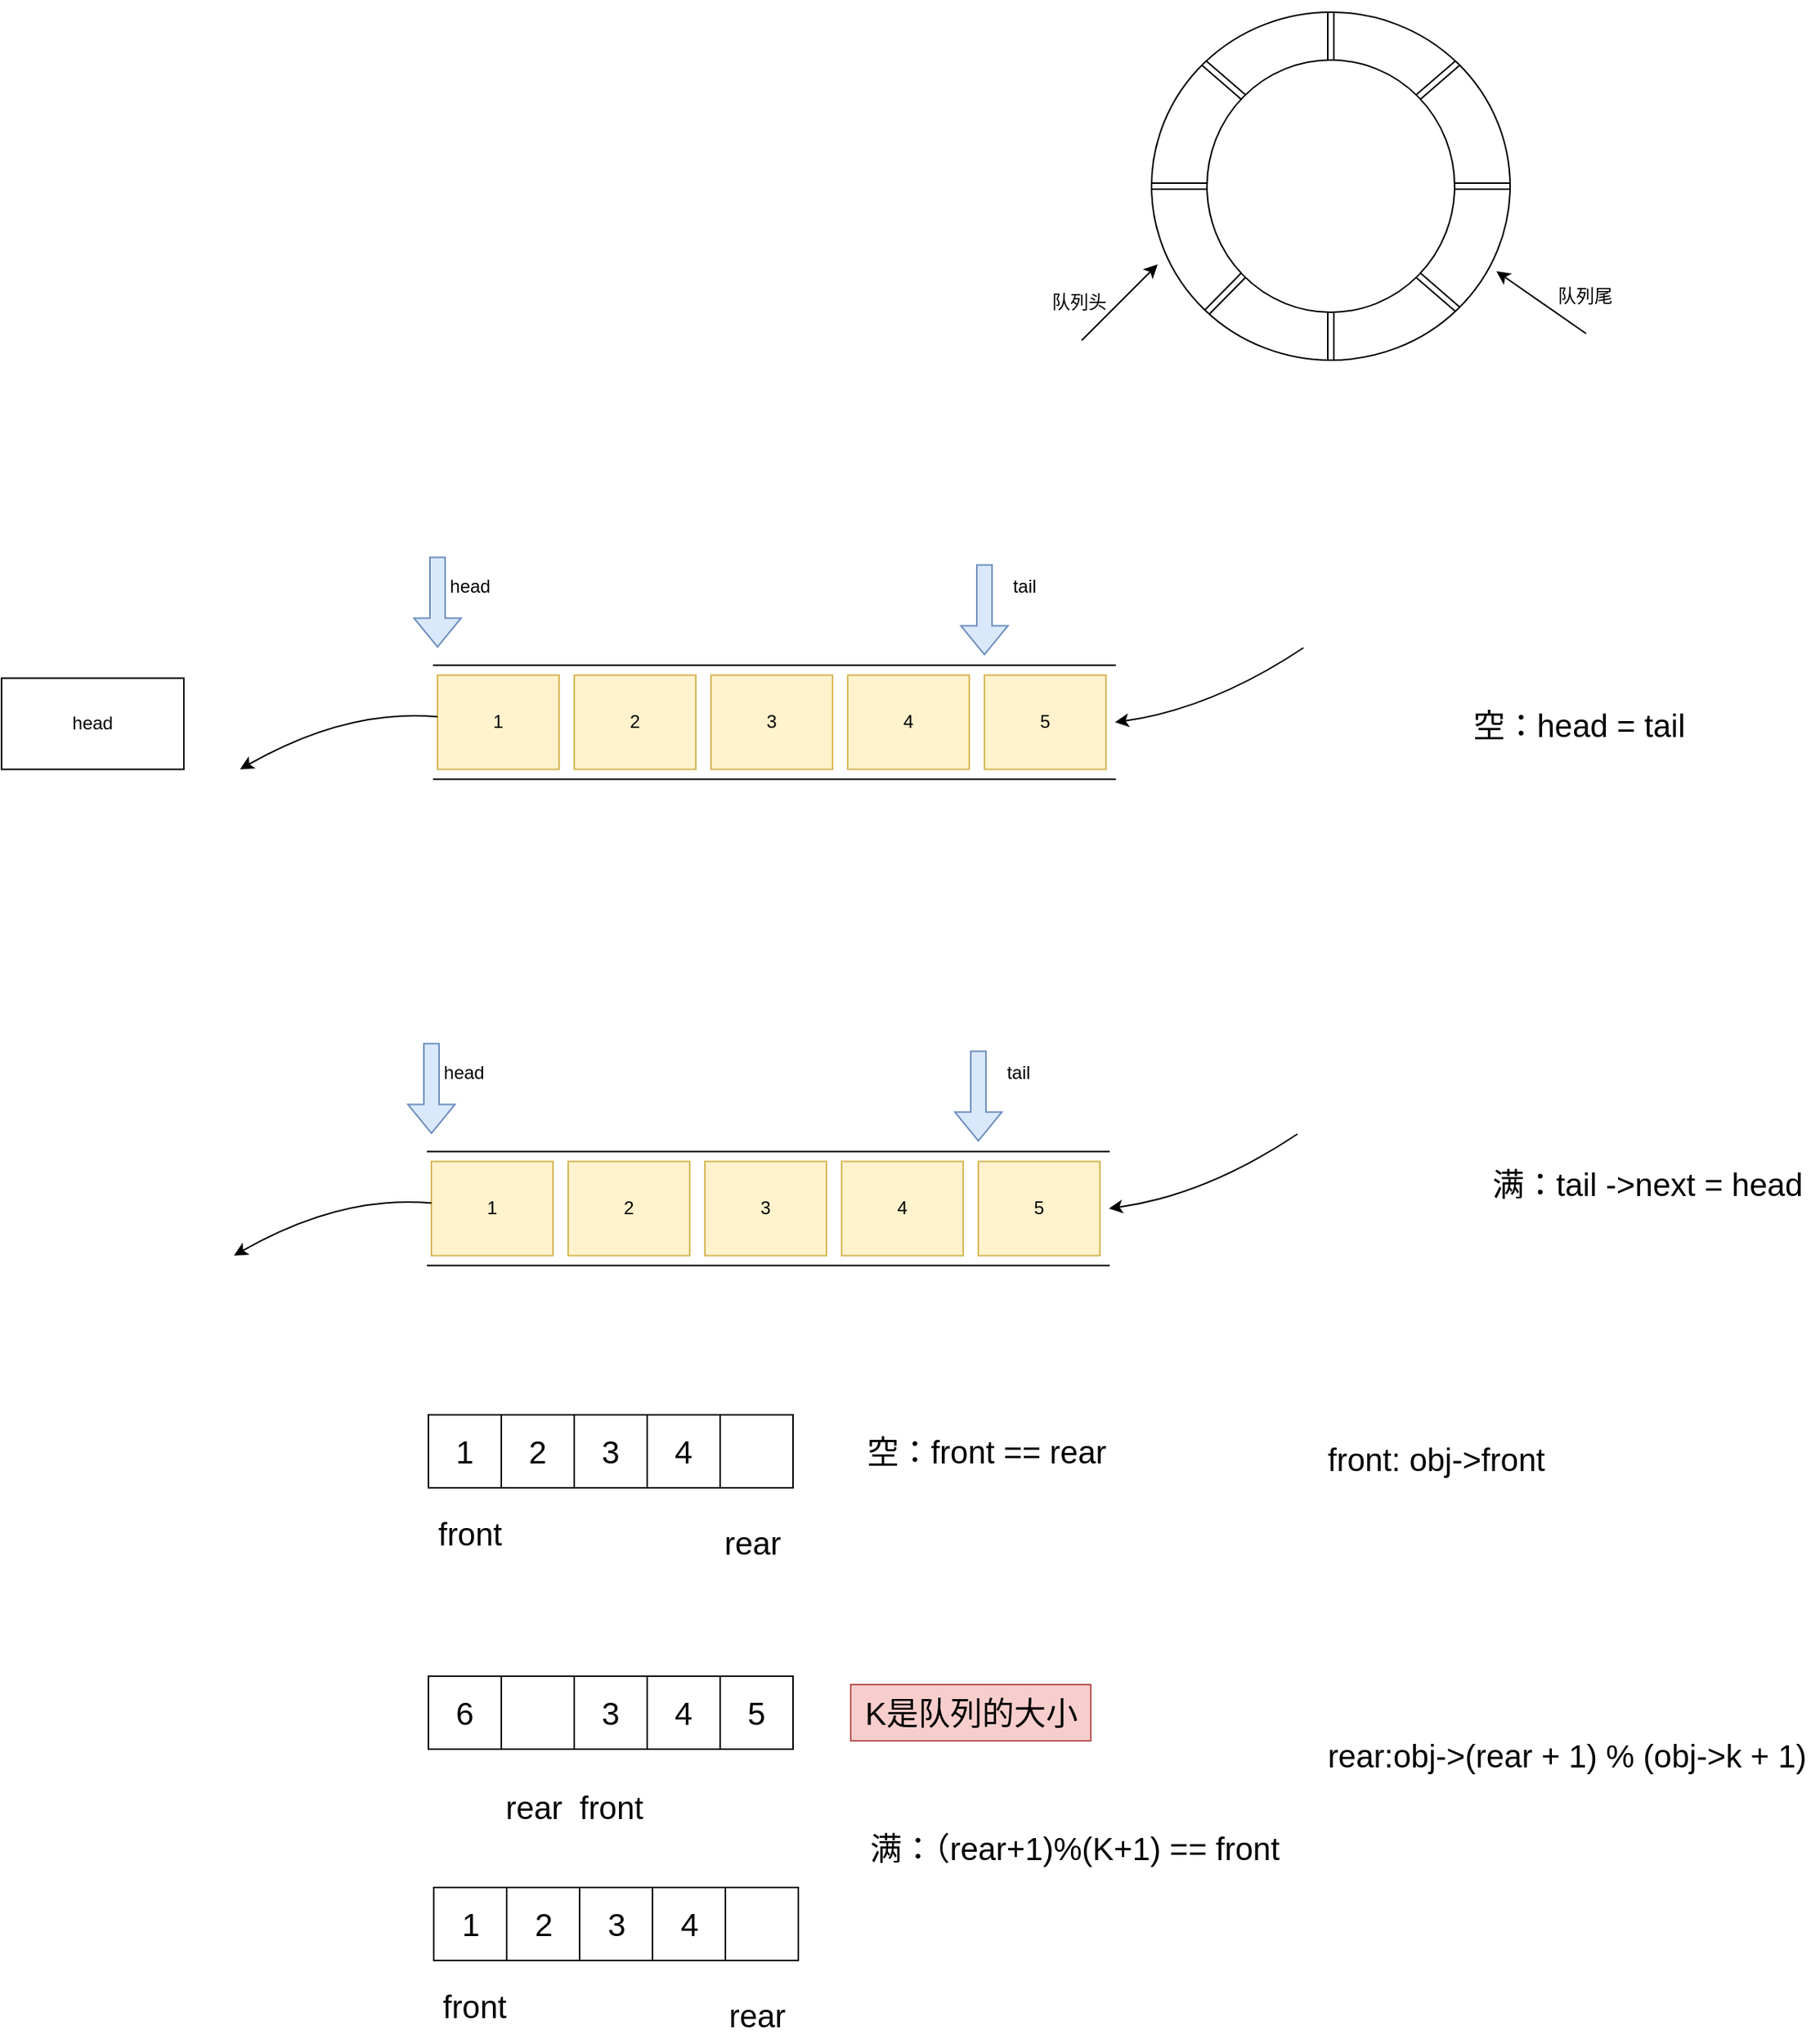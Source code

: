 <mxfile version="20.8.16" type="device"><diagram name="第 1 页" id="k7tfCz669HOQP3L-zfQ9"><mxGraphModel dx="2193" dy="829" grid="0" gridSize="10" guides="1" tooltips="1" connect="1" arrows="1" fold="1" page="0" pageScale="1" pageWidth="827" pageHeight="1169" math="0" shadow="0"><root><mxCell id="0"/><mxCell id="1" parent="0"/><mxCell id="7vmoVjz2YTnGpRua1lFu-4" style="edgeStyle=orthogonalEdgeStyle;rounded=0;orthogonalLoop=1;jettySize=auto;html=1;exitX=0.5;exitY=0;exitDx=0;exitDy=0;entryX=0.5;entryY=0;entryDx=0;entryDy=0;" edge="1" parent="1" source="7vmoVjz2YTnGpRua1lFu-1" target="7vmoVjz2YTnGpRua1lFu-2"><mxGeometry relative="1" as="geometry"/></mxCell><mxCell id="7vmoVjz2YTnGpRua1lFu-5" style="edgeStyle=orthogonalEdgeStyle;rounded=0;orthogonalLoop=1;jettySize=auto;html=1;exitX=0.5;exitY=0;exitDx=0;exitDy=0;entryX=0.5;entryY=0;entryDx=0;entryDy=0;" edge="1" parent="1" source="7vmoVjz2YTnGpRua1lFu-1" target="7vmoVjz2YTnGpRua1lFu-2"><mxGeometry relative="1" as="geometry"/></mxCell><mxCell id="7vmoVjz2YTnGpRua1lFu-1" value="" style="ellipse;whiteSpace=wrap;html=1;" vertex="1" parent="1"><mxGeometry x="241" y="100" width="236" height="229" as="geometry"/></mxCell><mxCell id="7vmoVjz2YTnGpRua1lFu-2" value="" style="ellipse;whiteSpace=wrap;html=1;" vertex="1" parent="1"><mxGeometry x="277.5" y="131.5" width="163" height="166" as="geometry"/></mxCell><mxCell id="7vmoVjz2YTnGpRua1lFu-8" style="edgeStyle=none;rounded=0;orthogonalLoop=1;jettySize=auto;html=1;exitX=0.5;exitY=0;exitDx=0;exitDy=0;" edge="1" parent="1" source="7vmoVjz2YTnGpRua1lFu-1" target="7vmoVjz2YTnGpRua1lFu-1"><mxGeometry relative="1" as="geometry"/></mxCell><mxCell id="7vmoVjz2YTnGpRua1lFu-9" style="edgeStyle=none;rounded=0;orthogonalLoop=1;jettySize=auto;html=1;exitX=0.5;exitY=0;exitDx=0;exitDy=0;" edge="1" parent="1" source="7vmoVjz2YTnGpRua1lFu-1" target="7vmoVjz2YTnGpRua1lFu-1"><mxGeometry relative="1" as="geometry"/></mxCell><mxCell id="7vmoVjz2YTnGpRua1lFu-10" style="edgeStyle=none;rounded=0;orthogonalLoop=1;jettySize=auto;html=1;exitX=0.5;exitY=0;exitDx=0;exitDy=0;" edge="1" parent="1" source="7vmoVjz2YTnGpRua1lFu-1" target="7vmoVjz2YTnGpRua1lFu-1"><mxGeometry relative="1" as="geometry"/></mxCell><mxCell id="7vmoVjz2YTnGpRua1lFu-11" style="edgeStyle=none;rounded=0;orthogonalLoop=1;jettySize=auto;html=1;exitX=0.5;exitY=0;exitDx=0;exitDy=0;" edge="1" parent="1" source="7vmoVjz2YTnGpRua1lFu-1" target="7vmoVjz2YTnGpRua1lFu-1"><mxGeometry relative="1" as="geometry"/></mxCell><mxCell id="7vmoVjz2YTnGpRua1lFu-12" style="edgeStyle=none;rounded=0;orthogonalLoop=1;jettySize=auto;html=1;exitX=0;exitY=0;exitDx=0;exitDy=0;" edge="1" parent="1" source="7vmoVjz2YTnGpRua1lFu-1" target="7vmoVjz2YTnGpRua1lFu-1"><mxGeometry relative="1" as="geometry"/></mxCell><mxCell id="7vmoVjz2YTnGpRua1lFu-13" style="edgeStyle=none;rounded=0;orthogonalLoop=1;jettySize=auto;html=1;exitX=0.5;exitY=0;exitDx=0;exitDy=0;" edge="1" parent="1" source="7vmoVjz2YTnGpRua1lFu-1" target="7vmoVjz2YTnGpRua1lFu-1"><mxGeometry relative="1" as="geometry"/></mxCell><mxCell id="7vmoVjz2YTnGpRua1lFu-7" style="rounded=0;orthogonalLoop=1;jettySize=auto;html=1;exitX=1;exitY=0;exitDx=0;exitDy=0;entryX=1;entryY=0;entryDx=0;entryDy=0;strokeColor=default;shape=link;" edge="1" parent="1" source="7vmoVjz2YTnGpRua1lFu-1" target="7vmoVjz2YTnGpRua1lFu-2"><mxGeometry relative="1" as="geometry"/></mxCell><mxCell id="7vmoVjz2YTnGpRua1lFu-14" style="edgeStyle=none;rounded=0;orthogonalLoop=1;jettySize=auto;html=1;exitX=0;exitY=0;exitDx=0;exitDy=0;shape=link;entryX=0;entryY=0;entryDx=0;entryDy=0;" edge="1" parent="1" source="7vmoVjz2YTnGpRua1lFu-1" target="7vmoVjz2YTnGpRua1lFu-2"><mxGeometry relative="1" as="geometry"><mxPoint x="301" y="153" as="targetPoint"/></mxGeometry></mxCell><mxCell id="7vmoVjz2YTnGpRua1lFu-6" style="edgeStyle=orthogonalEdgeStyle;rounded=0;orthogonalLoop=1;jettySize=auto;html=1;exitX=0.5;exitY=0;exitDx=0;exitDy=0;entryX=0.5;entryY=0;entryDx=0;entryDy=0;shape=link;" edge="1" parent="1" source="7vmoVjz2YTnGpRua1lFu-1" target="7vmoVjz2YTnGpRua1lFu-2"><mxGeometry relative="1" as="geometry"/></mxCell><mxCell id="7vmoVjz2YTnGpRua1lFu-15" style="edgeStyle=orthogonalEdgeStyle;shape=link;rounded=0;orthogonalLoop=1;jettySize=auto;html=1;exitX=0;exitY=0.5;exitDx=0;exitDy=0;entryX=0;entryY=0.5;entryDx=0;entryDy=0;strokeColor=default;" edge="1" parent="1" source="7vmoVjz2YTnGpRua1lFu-1" target="7vmoVjz2YTnGpRua1lFu-2"><mxGeometry relative="1" as="geometry"/></mxCell><mxCell id="7vmoVjz2YTnGpRua1lFu-20" style="edgeStyle=orthogonalEdgeStyle;shape=link;rounded=0;orthogonalLoop=1;jettySize=auto;html=1;exitX=0.5;exitY=1;exitDx=0;exitDy=0;entryX=0.5;entryY=1;entryDx=0;entryDy=0;strokeColor=default;" edge="1" parent="1" source="7vmoVjz2YTnGpRua1lFu-2" target="7vmoVjz2YTnGpRua1lFu-1"><mxGeometry relative="1" as="geometry"/></mxCell><mxCell id="7vmoVjz2YTnGpRua1lFu-21" style="edgeStyle=orthogonalEdgeStyle;shape=link;rounded=0;orthogonalLoop=1;jettySize=auto;html=1;exitX=1;exitY=0.5;exitDx=0;exitDy=0;entryX=1;entryY=0.5;entryDx=0;entryDy=0;strokeColor=default;" edge="1" parent="1" source="7vmoVjz2YTnGpRua1lFu-2" target="7vmoVjz2YTnGpRua1lFu-1"><mxGeometry relative="1" as="geometry"/></mxCell><mxCell id="7vmoVjz2YTnGpRua1lFu-24" style="shape=link;rounded=0;orthogonalLoop=1;jettySize=auto;html=1;exitX=1;exitY=1;exitDx=0;exitDy=0;entryX=1;entryY=1;entryDx=0;entryDy=0;strokeColor=default;" edge="1" parent="1" source="7vmoVjz2YTnGpRua1lFu-2" target="7vmoVjz2YTnGpRua1lFu-1"><mxGeometry relative="1" as="geometry"/></mxCell><mxCell id="7vmoVjz2YTnGpRua1lFu-25" style="edgeStyle=none;shape=link;rounded=0;orthogonalLoop=1;jettySize=auto;html=1;exitX=0;exitY=1;exitDx=0;exitDy=0;strokeColor=default;" edge="1" parent="1" source="7vmoVjz2YTnGpRua1lFu-2" target="7vmoVjz2YTnGpRua1lFu-1"><mxGeometry relative="1" as="geometry"/></mxCell><mxCell id="7vmoVjz2YTnGpRua1lFu-27" value="" style="endArrow=classic;html=1;rounded=0;strokeColor=default;" edge="1" parent="1"><mxGeometry width="50" height="50" relative="1" as="geometry"><mxPoint x="195" y="316" as="sourcePoint"/><mxPoint x="245" y="266" as="targetPoint"/></mxGeometry></mxCell><mxCell id="7vmoVjz2YTnGpRua1lFu-28" value="队列头" style="text;html=1;align=center;verticalAlign=middle;resizable=0;points=[];autosize=1;strokeColor=none;fillColor=none;" vertex="1" parent="1"><mxGeometry x="166" y="278" width="54" height="26" as="geometry"/></mxCell><mxCell id="7vmoVjz2YTnGpRua1lFu-29" value="" style="endArrow=classic;html=1;rounded=0;strokeColor=default;" edge="1" parent="1"><mxGeometry width="50" height="50" relative="1" as="geometry"><mxPoint x="527" y="311.5" as="sourcePoint"/><mxPoint x="468" y="270.5" as="targetPoint"/></mxGeometry></mxCell><mxCell id="7vmoVjz2YTnGpRua1lFu-30" value="队列尾" style="text;html=1;align=center;verticalAlign=middle;resizable=0;points=[];autosize=1;strokeColor=none;fillColor=none;" vertex="1" parent="1"><mxGeometry x="499" y="274" width="54" height="26" as="geometry"/></mxCell><mxCell id="7vmoVjz2YTnGpRua1lFu-31" value="zzzzzzz" style="shape=partialRectangle;whiteSpace=wrap;html=1;bottom=0;top=0;fillColor=none;rotation=90;" vertex="1" parent="1"><mxGeometry x="-44.75" y="343.0" width="75" height="448.5" as="geometry"/></mxCell><mxCell id="7vmoVjz2YTnGpRua1lFu-32" value="1" style="rounded=0;whiteSpace=wrap;html=1;fillColor=#fff2cc;strokeColor=#d6b656;" vertex="1" parent="1"><mxGeometry x="-229" y="536.25" width="80" height="62" as="geometry"/></mxCell><mxCell id="7vmoVjz2YTnGpRua1lFu-33" value="2" style="rounded=0;whiteSpace=wrap;html=1;fillColor=#fff2cc;strokeColor=#d6b656;" vertex="1" parent="1"><mxGeometry x="-139" y="536.25" width="80" height="62" as="geometry"/></mxCell><mxCell id="7vmoVjz2YTnGpRua1lFu-34" value="3" style="rounded=0;whiteSpace=wrap;html=1;fillColor=#fff2cc;strokeColor=#d6b656;" vertex="1" parent="1"><mxGeometry x="-49" y="536.25" width="80" height="62" as="geometry"/></mxCell><mxCell id="7vmoVjz2YTnGpRua1lFu-35" value="4" style="rounded=0;whiteSpace=wrap;html=1;fillColor=#fff2cc;strokeColor=#d6b656;" vertex="1" parent="1"><mxGeometry x="41" y="536.25" width="80" height="62" as="geometry"/></mxCell><mxCell id="7vmoVjz2YTnGpRua1lFu-36" value="5" style="rounded=0;whiteSpace=wrap;html=1;fillColor=#fff2cc;strokeColor=#d6b656;" vertex="1" parent="1"><mxGeometry x="131" y="536.25" width="80" height="62" as="geometry"/></mxCell><mxCell id="7vmoVjz2YTnGpRua1lFu-37" value="" style="endArrow=classic;html=1;curved=1;rounded=0;strokeColor=default;" edge="1" source="7vmoVjz2YTnGpRua1lFu-32" parent="1"><mxGeometry width="50" height="50" relative="1" as="geometry"><mxPoint x="-289" y="578.25" as="sourcePoint"/><mxPoint x="-359" y="598.25" as="targetPoint"/><Array as="points"><mxPoint x="-289" y="558.25"/></Array></mxGeometry></mxCell><mxCell id="7vmoVjz2YTnGpRua1lFu-38" value="" style="shape=flexArrow;endArrow=classic;html=1;curved=1;fillColor=#dae8fc;strokeColor=#6c8ebf;rounded=0;" edge="1" parent="1"><mxGeometry width="50" height="50" relative="1" as="geometry"><mxPoint x="-229" y="458.25" as="sourcePoint"/><mxPoint x="-229" y="518.25" as="targetPoint"/></mxGeometry></mxCell><mxCell id="7vmoVjz2YTnGpRua1lFu-39" value="" style="shape=flexArrow;endArrow=classic;html=1;curved=1;fillColor=#dae8fc;strokeColor=#6c8ebf;rounded=0;" edge="1" parent="1"><mxGeometry width="50" height="50" relative="1" as="geometry"><mxPoint x="131" y="463.25" as="sourcePoint"/><mxPoint x="131" y="523.25" as="targetPoint"/></mxGeometry></mxCell><mxCell id="7vmoVjz2YTnGpRua1lFu-40" value="head" style="text;html=1;align=center;verticalAlign=middle;resizable=0;points=[];autosize=1;strokeColor=none;fillColor=none;" vertex="1" parent="1"><mxGeometry x="-231" y="465.25" width="45" height="26" as="geometry"/></mxCell><mxCell id="7vmoVjz2YTnGpRua1lFu-41" value="tail" style="text;html=1;align=center;verticalAlign=middle;resizable=0;points=[];autosize=1;strokeColor=none;fillColor=none;" vertex="1" parent="1"><mxGeometry x="140" y="465.25" width="33" height="26" as="geometry"/></mxCell><mxCell id="7vmoVjz2YTnGpRua1lFu-42" value="" style="endArrow=classic;html=1;curved=1;entryX=0.5;entryY=0;entryDx=0;entryDy=0;rounded=0;strokeColor=default;" edge="1" target="7vmoVjz2YTnGpRua1lFu-31" parent="1"><mxGeometry width="50" height="50" relative="1" as="geometry"><mxPoint x="341" y="518.25" as="sourcePoint"/><mxPoint x="291" y="558.25" as="targetPoint"/><Array as="points"><mxPoint x="281" y="558.25"/></Array></mxGeometry></mxCell><mxCell id="7vmoVjz2YTnGpRua1lFu-55" value="" style="shape=partialRectangle;whiteSpace=wrap;html=1;bottom=0;top=0;fillColor=none;rotation=90;" vertex="1" parent="1"><mxGeometry x="-48.75" y="663.0" width="75" height="448.5" as="geometry"/></mxCell><mxCell id="7vmoVjz2YTnGpRua1lFu-56" value="1" style="rounded=0;whiteSpace=wrap;html=1;fillColor=#fff2cc;strokeColor=#d6b656;" vertex="1" parent="1"><mxGeometry x="-233" y="856.25" width="80" height="62" as="geometry"/></mxCell><mxCell id="7vmoVjz2YTnGpRua1lFu-57" value="2" style="rounded=0;whiteSpace=wrap;html=1;fillColor=#fff2cc;strokeColor=#d6b656;" vertex="1" parent="1"><mxGeometry x="-143" y="856.25" width="80" height="62" as="geometry"/></mxCell><mxCell id="7vmoVjz2YTnGpRua1lFu-58" value="3" style="rounded=0;whiteSpace=wrap;html=1;fillColor=#fff2cc;strokeColor=#d6b656;" vertex="1" parent="1"><mxGeometry x="-53" y="856.25" width="80" height="62" as="geometry"/></mxCell><mxCell id="7vmoVjz2YTnGpRua1lFu-59" value="4" style="rounded=0;whiteSpace=wrap;html=1;fillColor=#fff2cc;strokeColor=#d6b656;" vertex="1" parent="1"><mxGeometry x="37" y="856.25" width="80" height="62" as="geometry"/></mxCell><mxCell id="7vmoVjz2YTnGpRua1lFu-60" value="5" style="rounded=0;whiteSpace=wrap;html=1;fillColor=#fff2cc;strokeColor=#d6b656;" vertex="1" parent="1"><mxGeometry x="127" y="856.25" width="80" height="62" as="geometry"/></mxCell><mxCell id="7vmoVjz2YTnGpRua1lFu-61" value="" style="endArrow=classic;html=1;curved=1;rounded=0;strokeColor=default;" edge="1" source="7vmoVjz2YTnGpRua1lFu-56" parent="1"><mxGeometry width="50" height="50" relative="1" as="geometry"><mxPoint x="-293" y="898.25" as="sourcePoint"/><mxPoint x="-363" y="918.25" as="targetPoint"/><Array as="points"><mxPoint x="-293" y="878.25"/></Array></mxGeometry></mxCell><mxCell id="7vmoVjz2YTnGpRua1lFu-62" value="" style="shape=flexArrow;endArrow=classic;html=1;curved=1;fillColor=#dae8fc;strokeColor=#6c8ebf;rounded=0;" edge="1" parent="1"><mxGeometry width="50" height="50" relative="1" as="geometry"><mxPoint x="-233" y="778.25" as="sourcePoint"/><mxPoint x="-233" y="838.25" as="targetPoint"/></mxGeometry></mxCell><mxCell id="7vmoVjz2YTnGpRua1lFu-63" value="" style="shape=flexArrow;endArrow=classic;html=1;curved=1;fillColor=#dae8fc;strokeColor=#6c8ebf;rounded=0;" edge="1" parent="1"><mxGeometry width="50" height="50" relative="1" as="geometry"><mxPoint x="127" y="783.25" as="sourcePoint"/><mxPoint x="127" y="843.25" as="targetPoint"/></mxGeometry></mxCell><mxCell id="7vmoVjz2YTnGpRua1lFu-64" value="head" style="text;html=1;align=center;verticalAlign=middle;resizable=0;points=[];autosize=1;strokeColor=none;fillColor=none;" vertex="1" parent="1"><mxGeometry x="-235" y="785.25" width="45" height="26" as="geometry"/></mxCell><mxCell id="7vmoVjz2YTnGpRua1lFu-65" value="tail" style="text;html=1;align=center;verticalAlign=middle;resizable=0;points=[];autosize=1;strokeColor=none;fillColor=none;" vertex="1" parent="1"><mxGeometry x="136" y="785.25" width="33" height="26" as="geometry"/></mxCell><mxCell id="7vmoVjz2YTnGpRua1lFu-66" value="" style="endArrow=classic;html=1;curved=1;entryX=0.5;entryY=0;entryDx=0;entryDy=0;rounded=0;strokeColor=default;" edge="1" target="7vmoVjz2YTnGpRua1lFu-55" parent="1"><mxGeometry width="50" height="50" relative="1" as="geometry"><mxPoint x="337" y="838.25" as="sourcePoint"/><mxPoint x="287" y="878.25" as="targetPoint"/><Array as="points"><mxPoint x="277" y="878.25"/></Array></mxGeometry></mxCell><mxCell id="7vmoVjz2YTnGpRua1lFu-68" value="head" style="rounded=0;whiteSpace=wrap;html=1;" vertex="1" parent="1"><mxGeometry x="-516" y="538.25" width="120" height="60" as="geometry"/></mxCell><mxCell id="7vmoVjz2YTnGpRua1lFu-69" value="空：head = tail" style="text;html=1;align=center;verticalAlign=middle;resizable=0;points=[];autosize=1;strokeColor=none;fillColor=none;fontSize=21;" vertex="1" parent="1"><mxGeometry x="443" y="550" width="157" height="37" as="geometry"/></mxCell><mxCell id="7vmoVjz2YTnGpRua1lFu-70" value="满：tail -&amp;gt;next = head" style="text;html=1;align=center;verticalAlign=middle;resizable=0;points=[];autosize=1;strokeColor=none;fillColor=none;fontSize=21;" vertex="1" parent="1"><mxGeometry x="456" y="852" width="222" height="37" as="geometry"/></mxCell><mxCell id="7vmoVjz2YTnGpRua1lFu-79" value="1" style="rounded=0;whiteSpace=wrap;html=1;strokeWidth=1;imageWidth=10;imageHeight=10;arcSize=12;fontSize=21;flipH=0;" vertex="1" parent="1"><mxGeometry x="-235" y="1023" width="48" height="48" as="geometry"/></mxCell><mxCell id="7vmoVjz2YTnGpRua1lFu-89" value="2" style="rounded=0;whiteSpace=wrap;html=1;strokeWidth=1;imageWidth=10;imageHeight=10;arcSize=12;fontSize=21;flipH=0;" vertex="1" parent="1"><mxGeometry x="-187" y="1023" width="48" height="48" as="geometry"/></mxCell><mxCell id="7vmoVjz2YTnGpRua1lFu-90" value="3" style="rounded=0;whiteSpace=wrap;html=1;strokeWidth=1;imageWidth=10;imageHeight=10;arcSize=12;fontSize=21;flipH=0;" vertex="1" parent="1"><mxGeometry x="-139" y="1023" width="48" height="48" as="geometry"/></mxCell><mxCell id="7vmoVjz2YTnGpRua1lFu-91" value="4" style="rounded=0;whiteSpace=wrap;html=1;strokeWidth=1;imageWidth=10;imageHeight=10;arcSize=12;fontSize=21;flipH=0;" vertex="1" parent="1"><mxGeometry x="-91" y="1023" width="48" height="48" as="geometry"/></mxCell><mxCell id="7vmoVjz2YTnGpRua1lFu-92" value="" style="rounded=0;whiteSpace=wrap;html=1;strokeWidth=1;imageWidth=10;imageHeight=10;arcSize=12;fontSize=21;flipH=0;" vertex="1" parent="1"><mxGeometry x="-43" y="1023" width="48" height="48" as="geometry"/></mxCell><mxCell id="7vmoVjz2YTnGpRua1lFu-93" value="front" style="text;html=1;align=center;verticalAlign=middle;resizable=0;points=[];autosize=1;strokeColor=none;fillColor=none;fontSize=21;" vertex="1" parent="1"><mxGeometry x="-238.5" y="1082" width="60" height="37" as="geometry"/></mxCell><mxCell id="7vmoVjz2YTnGpRua1lFu-94" value="rear" style="text;html=1;align=center;verticalAlign=middle;resizable=0;points=[];autosize=1;strokeColor=none;fillColor=none;fontSize=21;" vertex="1" parent="1"><mxGeometry x="-50" y="1088" width="55" height="37" as="geometry"/></mxCell><mxCell id="7vmoVjz2YTnGpRua1lFu-95" value="空：front == rear" style="text;html=1;align=center;verticalAlign=middle;resizable=0;points=[];autosize=1;strokeColor=none;fillColor=none;fontSize=21;" vertex="1" parent="1"><mxGeometry x="44" y="1028.5" width="176" height="37" as="geometry"/></mxCell><mxCell id="7vmoVjz2YTnGpRua1lFu-96" value="6" style="rounded=0;whiteSpace=wrap;html=1;strokeWidth=1;imageWidth=10;imageHeight=10;arcSize=12;fontSize=21;flipH=0;" vertex="1" parent="1"><mxGeometry x="-235" y="1195" width="48" height="48" as="geometry"/></mxCell><mxCell id="7vmoVjz2YTnGpRua1lFu-97" value="" style="rounded=0;whiteSpace=wrap;html=1;strokeWidth=1;imageWidth=10;imageHeight=10;arcSize=12;fontSize=21;flipH=0;" vertex="1" parent="1"><mxGeometry x="-187" y="1195" width="48" height="48" as="geometry"/></mxCell><mxCell id="7vmoVjz2YTnGpRua1lFu-98" value="3" style="rounded=0;whiteSpace=wrap;html=1;strokeWidth=1;imageWidth=10;imageHeight=10;arcSize=12;fontSize=21;flipH=0;" vertex="1" parent="1"><mxGeometry x="-139" y="1195" width="48" height="48" as="geometry"/></mxCell><mxCell id="7vmoVjz2YTnGpRua1lFu-99" value="4" style="rounded=0;whiteSpace=wrap;html=1;strokeWidth=1;imageWidth=10;imageHeight=10;arcSize=12;fontSize=21;flipH=0;" vertex="1" parent="1"><mxGeometry x="-91" y="1195" width="48" height="48" as="geometry"/></mxCell><mxCell id="7vmoVjz2YTnGpRua1lFu-100" value="5" style="rounded=0;whiteSpace=wrap;html=1;strokeWidth=1;imageWidth=10;imageHeight=10;arcSize=12;fontSize=21;flipH=0;" vertex="1" parent="1"><mxGeometry x="-43" y="1195" width="48" height="48" as="geometry"/></mxCell><mxCell id="7vmoVjz2YTnGpRua1lFu-101" value="front" style="text;html=1;align=center;verticalAlign=middle;resizable=0;points=[];autosize=1;strokeColor=none;fillColor=none;fontSize=21;" vertex="1" parent="1"><mxGeometry x="-145" y="1262" width="60" height="37" as="geometry"/></mxCell><mxCell id="7vmoVjz2YTnGpRua1lFu-102" value="rear" style="text;html=1;align=center;verticalAlign=middle;resizable=0;points=[];autosize=1;strokeColor=none;fillColor=none;fontSize=21;" vertex="1" parent="1"><mxGeometry x="-194" y="1262" width="55" height="37" as="geometry"/></mxCell><mxCell id="7vmoVjz2YTnGpRua1lFu-106" value="1" style="rounded=0;whiteSpace=wrap;html=1;strokeWidth=1;imageWidth=10;imageHeight=10;arcSize=12;fontSize=21;flipH=0;" vertex="1" parent="1"><mxGeometry x="-231.5" y="1334" width="48" height="48" as="geometry"/></mxCell><mxCell id="7vmoVjz2YTnGpRua1lFu-107" value="2" style="rounded=0;whiteSpace=wrap;html=1;strokeWidth=1;imageWidth=10;imageHeight=10;arcSize=12;fontSize=21;flipH=0;" vertex="1" parent="1"><mxGeometry x="-183.5" y="1334" width="48" height="48" as="geometry"/></mxCell><mxCell id="7vmoVjz2YTnGpRua1lFu-108" value="3" style="rounded=0;whiteSpace=wrap;html=1;strokeWidth=1;imageWidth=10;imageHeight=10;arcSize=12;fontSize=21;flipH=0;" vertex="1" parent="1"><mxGeometry x="-135.5" y="1334" width="48" height="48" as="geometry"/></mxCell><mxCell id="7vmoVjz2YTnGpRua1lFu-109" value="4" style="rounded=0;whiteSpace=wrap;html=1;strokeWidth=1;imageWidth=10;imageHeight=10;arcSize=12;fontSize=21;flipH=0;" vertex="1" parent="1"><mxGeometry x="-87.5" y="1334" width="48" height="48" as="geometry"/></mxCell><mxCell id="7vmoVjz2YTnGpRua1lFu-110" value="" style="rounded=0;whiteSpace=wrap;html=1;strokeWidth=1;imageWidth=10;imageHeight=10;arcSize=12;fontSize=21;flipH=0;" vertex="1" parent="1"><mxGeometry x="-39.5" y="1334" width="48" height="48" as="geometry"/></mxCell><mxCell id="7vmoVjz2YTnGpRua1lFu-111" value="front" style="text;html=1;align=center;verticalAlign=middle;resizable=0;points=[];autosize=1;strokeColor=none;fillColor=none;fontSize=21;" vertex="1" parent="1"><mxGeometry x="-235" y="1393" width="60" height="37" as="geometry"/></mxCell><mxCell id="7vmoVjz2YTnGpRua1lFu-112" value="rear" style="text;html=1;align=center;verticalAlign=middle;resizable=0;points=[];autosize=1;strokeColor=none;fillColor=none;fontSize=21;" vertex="1" parent="1"><mxGeometry x="-46.5" y="1399" width="55" height="37" as="geometry"/></mxCell><mxCell id="7vmoVjz2YTnGpRua1lFu-113" value="满：（rear+1)%(K+1) == front" style="text;html=1;align=center;verticalAlign=middle;resizable=0;points=[];autosize=1;strokeColor=none;fillColor=none;fontSize=21;" vertex="1" parent="1"><mxGeometry x="41" y="1289" width="298" height="37" as="geometry"/></mxCell><mxCell id="7vmoVjz2YTnGpRua1lFu-114" value="K是队列的大小" style="text;html=1;align=center;verticalAlign=middle;resizable=0;points=[];autosize=1;strokeColor=#b85450;fillColor=#f8cecc;fontSize=21;fontColor=#000000;" vertex="1" parent="1"><mxGeometry x="43" y="1200.5" width="158" height="37" as="geometry"/></mxCell><mxCell id="7vmoVjz2YTnGpRua1lFu-115" value="front: obj-&amp;gt;front" style="text;html=1;align=center;verticalAlign=middle;resizable=0;points=[];autosize=1;strokeColor=none;fillColor=none;fontSize=21;fontColor=#000000;" vertex="1" parent="1"><mxGeometry x="347" y="1033" width="161" height="37" as="geometry"/></mxCell><mxCell id="7vmoVjz2YTnGpRua1lFu-116" value="rear:obj-&amp;gt;(rear + 1) % (obj-&amp;gt;k + 1)" style="text;html=1;align=center;verticalAlign=middle;resizable=0;points=[];autosize=1;strokeColor=none;fillColor=none;fontSize=21;fontColor=#000000;" vertex="1" parent="1"><mxGeometry x="347" y="1228" width="333" height="37" as="geometry"/></mxCell></root></mxGraphModel></diagram></mxfile>